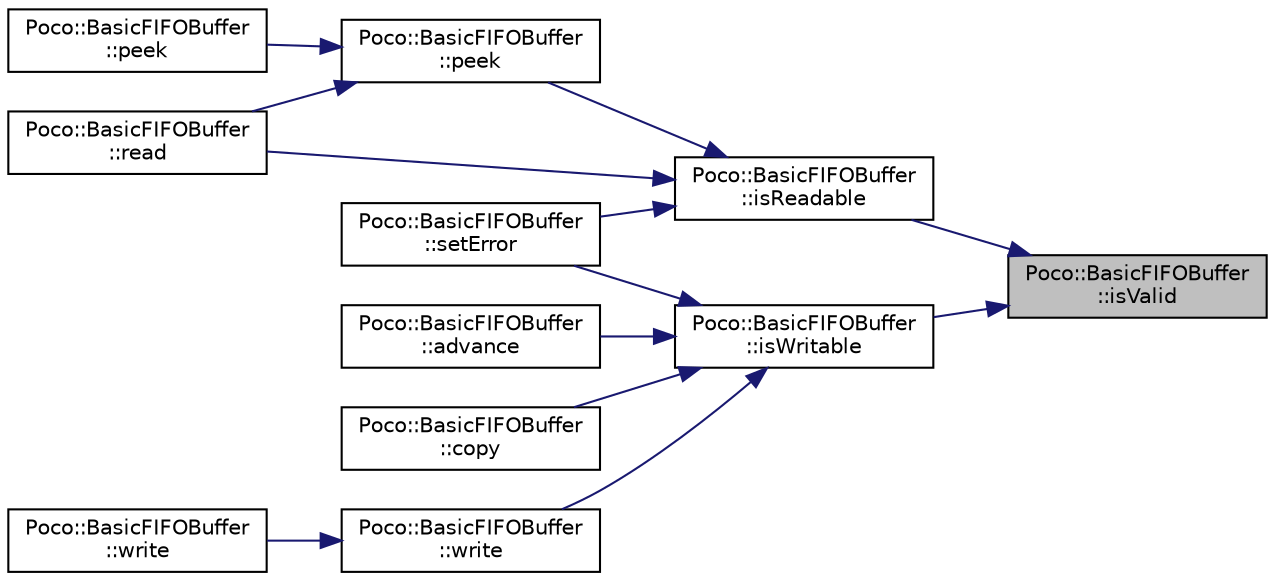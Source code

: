 digraph "Poco::BasicFIFOBuffer::isValid"
{
 // LATEX_PDF_SIZE
  edge [fontname="Helvetica",fontsize="10",labelfontname="Helvetica",labelfontsize="10"];
  node [fontname="Helvetica",fontsize="10",shape=record];
  rankdir="RL";
  Node1 [label="Poco::BasicFIFOBuffer\l::isValid",height=0.2,width=0.4,color="black", fillcolor="grey75", style="filled", fontcolor="black",tooltip=" "];
  Node1 -> Node2 [dir="back",color="midnightblue",fontsize="10",style="solid"];
  Node2 [label="Poco::BasicFIFOBuffer\l::isReadable",height=0.2,width=0.4,color="black", fillcolor="white", style="filled",URL="$classPoco_1_1BasicFIFOBuffer.html#a7294440636064728e59254c73bb33811",tooltip=" "];
  Node2 -> Node3 [dir="back",color="midnightblue",fontsize="10",style="solid"];
  Node3 [label="Poco::BasicFIFOBuffer\l::peek",height=0.2,width=0.4,color="black", fillcolor="white", style="filled",URL="$classPoco_1_1BasicFIFOBuffer.html#a37dc83ee60f38c67a0a31aab38267d2c",tooltip=" "];
  Node3 -> Node4 [dir="back",color="midnightblue",fontsize="10",style="solid"];
  Node4 [label="Poco::BasicFIFOBuffer\l::peek",height=0.2,width=0.4,color="black", fillcolor="white", style="filled",URL="$classPoco_1_1BasicFIFOBuffer.html#ae732d043dc985085735a3357f6719782",tooltip=" "];
  Node3 -> Node5 [dir="back",color="midnightblue",fontsize="10",style="solid"];
  Node5 [label="Poco::BasicFIFOBuffer\l::read",height=0.2,width=0.4,color="black", fillcolor="white", style="filled",URL="$classPoco_1_1BasicFIFOBuffer.html#a236942ca33240e861b6f5a82cb6a6b6e",tooltip=" "];
  Node2 -> Node5 [dir="back",color="midnightblue",fontsize="10",style="solid"];
  Node2 -> Node6 [dir="back",color="midnightblue",fontsize="10",style="solid"];
  Node6 [label="Poco::BasicFIFOBuffer\l::setError",height=0.2,width=0.4,color="black", fillcolor="white", style="filled",URL="$classPoco_1_1BasicFIFOBuffer.html#a8a95f9ea3aa869f9ffd894816835d70a",tooltip=" "];
  Node1 -> Node7 [dir="back",color="midnightblue",fontsize="10",style="solid"];
  Node7 [label="Poco::BasicFIFOBuffer\l::isWritable",height=0.2,width=0.4,color="black", fillcolor="white", style="filled",URL="$classPoco_1_1BasicFIFOBuffer.html#ae5405543c6d4a033f3db54416d0023d4",tooltip=" "];
  Node7 -> Node8 [dir="back",color="midnightblue",fontsize="10",style="solid"];
  Node8 [label="Poco::BasicFIFOBuffer\l::advance",height=0.2,width=0.4,color="black", fillcolor="white", style="filled",URL="$classPoco_1_1BasicFIFOBuffer.html#a57fe6b6ef5c229d51a8aec22eefbb6ae",tooltip=" "];
  Node7 -> Node9 [dir="back",color="midnightblue",fontsize="10",style="solid"];
  Node9 [label="Poco::BasicFIFOBuffer\l::copy",height=0.2,width=0.4,color="black", fillcolor="white", style="filled",URL="$classPoco_1_1BasicFIFOBuffer.html#aa2293652ceba519620d908ee6e06fe88",tooltip=" "];
  Node7 -> Node6 [dir="back",color="midnightblue",fontsize="10",style="solid"];
  Node7 -> Node10 [dir="back",color="midnightblue",fontsize="10",style="solid"];
  Node10 [label="Poco::BasicFIFOBuffer\l::write",height=0.2,width=0.4,color="black", fillcolor="white", style="filled",URL="$classPoco_1_1BasicFIFOBuffer.html#a704ce5abb458526710ff90b2916701bd",tooltip=" "];
  Node10 -> Node11 [dir="back",color="midnightblue",fontsize="10",style="solid"];
  Node11 [label="Poco::BasicFIFOBuffer\l::write",height=0.2,width=0.4,color="black", fillcolor="white", style="filled",URL="$classPoco_1_1BasicFIFOBuffer.html#a76afe94a9065a7511e5069e80b01870a",tooltip=" "];
}
